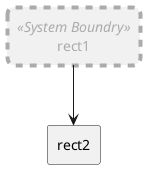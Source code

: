 {
  "sha1": "53mu53uu568c3yhqwvd0rwvfdnqraos",
  "insertion": {
    "when": "2024-05-30T20:48:20.646Z",
    "url": "http://forum.plantuml.net/6249/how-do-i-change-the-border-style-of-a-rectangle",
    "user": "plantuml@gmail.com"
  }
}
@startuml

skinparam rectangle {
    borderColor<<System Boundry>> #ababab
    borderStyle<<System Boundry>> dashed
    borderThickness<<System Boundry>> 4
    roundCorner<<System Boundry>> 15
    fontColor<<System Boundry>> #ababab
}
rectangle rect1<<System Boundry>>
rectangle rect2

rect1 --> rect2
@enduml
